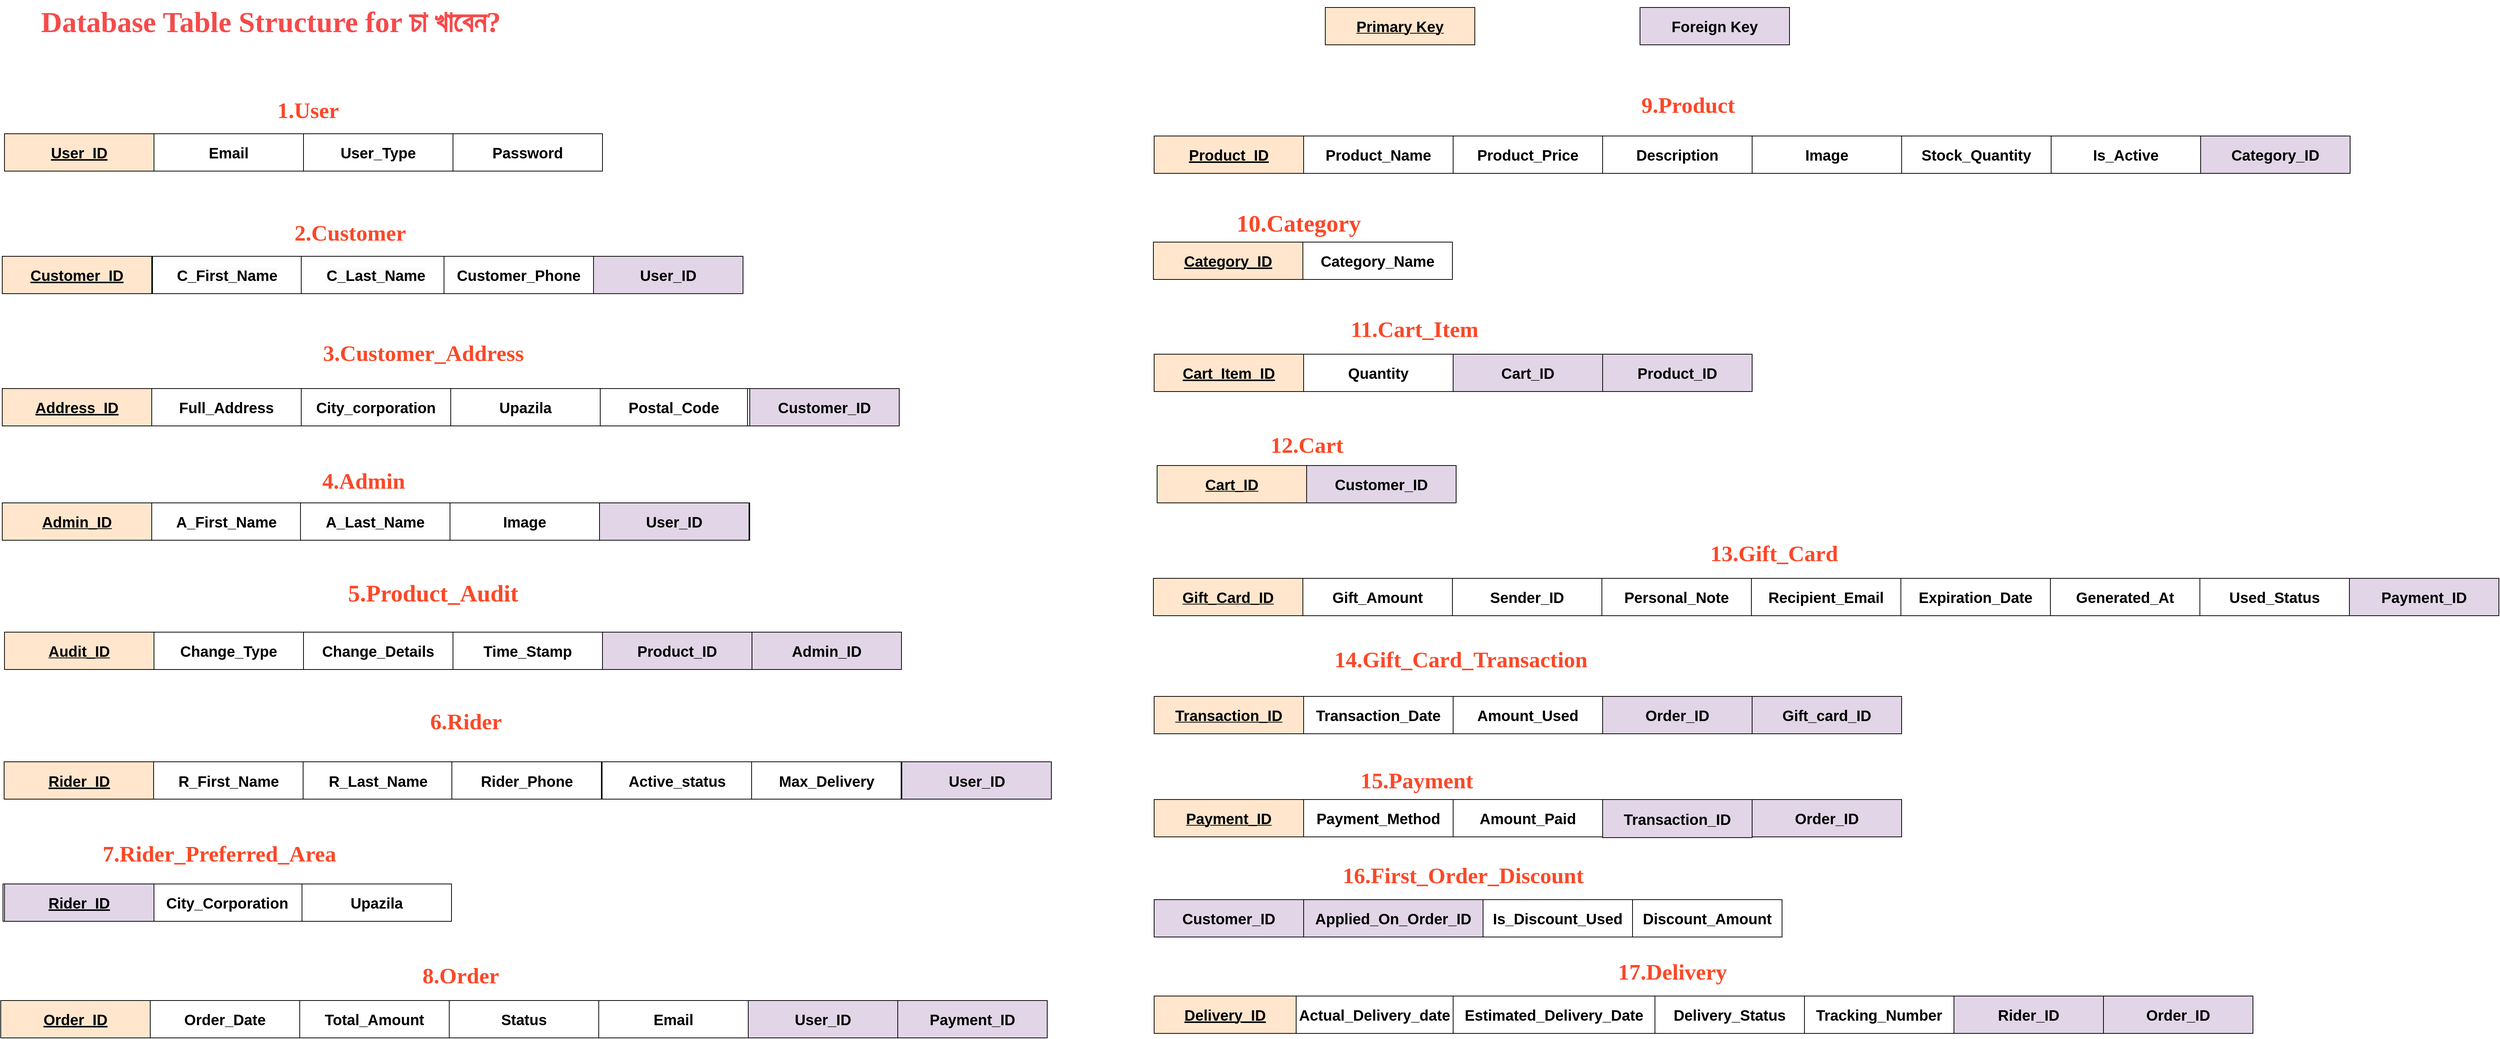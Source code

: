 <mxfile version="26.0.15">
  <diagram id="R2lEEEUBdFMjLlhIrx00" name="Page-1">
    <mxGraphModel dx="7159" dy="3779" grid="0" gridSize="10" guides="1" tooltips="1" connect="1" arrows="1" fold="1" page="1" pageScale="1" pageWidth="1654" pageHeight="1169" math="0" shadow="0" extFonts="Permanent Marker^https://fonts.googleapis.com/css?family=Permanent+Marker">
      <root>
        <mxCell id="0" />
        <mxCell id="1" parent="0" />
        <mxCell id="7bwA_UZl1lktJwLHYLpA-2" value="" style="rounded=0;whiteSpace=wrap;html=1;" parent="1" vertex="1">
          <mxGeometry x="-794" y="-324" width="990" height="50" as="geometry" />
        </mxCell>
        <mxCell id="7bwA_UZl1lktJwLHYLpA-15" value="&lt;div&gt;&lt;u style=&quot;font-size: 20px; font-weight: 700;&quot;&gt;Customer_ID&lt;/u&gt;&lt;/div&gt;" style="rounded=0;html=1;strokeColor=default;align=center;verticalAlign=middle;fontFamily=Helvetica;fontSize=12;fontStyle=4;fillColor=#ffe6cc;whiteSpace=wrap;" parent="1" vertex="1">
          <mxGeometry x="-795" y="-324" width="200" height="50" as="geometry" />
        </mxCell>
        <mxCell id="7bwA_UZl1lktJwLHYLpA-122" value="&lt;br&gt;&lt;span style=&quot;forced-color-adjust: none; color: rgb(0, 0, 0); font-family: Helvetica; font-size: 20px; font-style: normal; font-variant-ligatures: normal; font-variant-caps: normal; font-weight: 700; letter-spacing: normal; orphans: 2; text-align: center; text-indent: 0px; text-transform: none; widows: 2; word-spacing: 0px; -webkit-text-stroke-width: 0px; white-space: normal; background-color: rgb(251, 251, 251);&quot;&gt;C_First_Name&lt;/span&gt;&lt;div&gt;&lt;br&gt;&lt;/div&gt;" style="rounded=0;html=1;strokeColor=default;align=center;verticalAlign=middle;fontFamily=Helvetica;fontSize=12;fontColor=default;fontStyle=0;fillColor=default;whiteSpace=wrap;" parent="1" vertex="1">
          <mxGeometry x="-594" y="-324" width="200" height="50" as="geometry" />
        </mxCell>
        <mxCell id="7bwA_UZl1lktJwLHYLpA-123" value="" style="rounded=0;whiteSpace=wrap;html=1;" parent="1" vertex="1">
          <mxGeometry x="-795" y="6" width="1000" height="50" as="geometry" />
        </mxCell>
        <mxCell id="7bwA_UZl1lktJwLHYLpA-124" value="&lt;br&gt;&lt;span style=&quot;forced-color-adjust: none; color: rgb(0, 0, 0); font-family: Helvetica; font-style: normal; font-variant-ligatures: normal; font-variant-caps: normal; letter-spacing: normal; orphans: 2; text-align: center; text-indent: 0px; text-transform: none; widows: 2; word-spacing: 0px; -webkit-text-stroke-width: 0px; white-space: normal; text-decoration-thickness: initial; text-decoration-style: initial; text-decoration-color: initial; font-size: 20px; font-weight: 700; background-color: rgb(251, 251, 251);&quot;&gt;C_Last_Name&lt;/span&gt;&lt;div&gt;&lt;br/&gt;&lt;/div&gt;" style="rounded=0;html=1;strokeColor=default;align=center;verticalAlign=middle;fontFamily=Helvetica;fontSize=12;fontColor=default;fontStyle=0;fillColor=default;whiteSpace=wrap;" parent="1" vertex="1">
          <mxGeometry x="-395" y="-324" width="200" height="50" as="geometry" />
        </mxCell>
        <mxCell id="7bwA_UZl1lktJwLHYLpA-125" value="&lt;span style=&quot;font-size: 20px; font-weight: 700;&quot;&gt;Customer_Phone&lt;/span&gt;" style="rounded=0;html=1;strokeColor=default;align=center;verticalAlign=middle;fontFamily=Helvetica;fontSize=12;fontColor=default;fontStyle=0;fillColor=default;whiteSpace=wrap;" parent="1" vertex="1">
          <mxGeometry x="-204" y="-324" width="200" height="50" as="geometry" />
        </mxCell>
        <mxCell id="7bwA_UZl1lktJwLHYLpA-126" value="&lt;span style=&quot;font-size: 20px; font-weight: 700;&quot;&gt;User_ID&lt;/span&gt;" style="rounded=0;html=1;strokeColor=default;align=center;verticalAlign=middle;fontFamily=Helvetica;fontSize=12;fontStyle=0;fillColor=#e1d5e7;whiteSpace=wrap;" parent="1" vertex="1">
          <mxGeometry x="-4" y="-324" width="200" height="50" as="geometry" />
        </mxCell>
        <mxCell id="7bwA_UZl1lktJwLHYLpA-127" value="&lt;span style=&quot;font-size: 20px; font-weight: 700;&quot;&gt;Admin_ID&lt;/span&gt;" style="rounded=0;html=1;strokeColor=default;align=center;verticalAlign=middle;fontFamily=Helvetica;fontSize=12;fontStyle=4;fillColor=#ffe6cc;whiteSpace=wrap;" parent="1" vertex="1">
          <mxGeometry x="-795" y="6" width="200" height="50" as="geometry" />
        </mxCell>
        <mxCell id="7bwA_UZl1lktJwLHYLpA-128" value="&lt;span style=&quot;font-size: 20px; font-weight: 700;&quot;&gt;A_First_Name&lt;/span&gt;" style="rounded=0;html=1;strokeColor=default;align=center;verticalAlign=middle;fontFamily=Helvetica;fontSize=12;fontColor=default;fontStyle=0;fillColor=default;whiteSpace=wrap;" parent="1" vertex="1">
          <mxGeometry x="-595" y="6" width="200" height="50" as="geometry" />
        </mxCell>
        <mxCell id="7bwA_UZl1lktJwLHYLpA-132" value="&lt;div&gt;&lt;span style=&quot;background-color: light-dark(rgb(251, 251, 251), rgb(21, 21, 21)); color: light-dark(rgb(0, 0, 0), rgb(237, 237, 237)); font-size: 20px; font-weight: 700;&quot;&gt;A_Last_Name&lt;/span&gt;&lt;/div&gt;" style="rounded=0;html=1;strokeColor=default;align=center;verticalAlign=middle;fontFamily=Helvetica;fontSize=12;fontColor=default;fontStyle=0;fillColor=default;whiteSpace=wrap;" parent="1" vertex="1">
          <mxGeometry x="-396" y="6" width="200" height="50" as="geometry" />
        </mxCell>
        <mxCell id="7bwA_UZl1lktJwLHYLpA-133" value="&lt;span style=&quot;font-size: 20px; font-weight: 700;&quot;&gt;Image&lt;/span&gt;" style="rounded=0;html=1;strokeColor=default;align=center;verticalAlign=middle;fontFamily=Helvetica;fontSize=12;fontColor=default;fontStyle=0;fillColor=default;whiteSpace=wrap;" parent="1" vertex="1">
          <mxGeometry x="-196" y="6" width="200" height="50" as="geometry" />
        </mxCell>
        <mxCell id="7bwA_UZl1lktJwLHYLpA-134" value="&lt;span style=&quot;font-size: 20px; font-weight: 700;&quot;&gt;User_ID&lt;/span&gt;" style="rounded=0;html=1;align=center;verticalAlign=middle;fontFamily=Helvetica;fontSize=12;fontStyle=0;whiteSpace=wrap;fillColor=#e1d5e7;strokeColor=default;" parent="1" vertex="1">
          <mxGeometry x="4" y="6" width="200" height="50" as="geometry" />
        </mxCell>
        <mxCell id="7bwA_UZl1lktJwLHYLpA-135" value="" style="rounded=0;whiteSpace=wrap;html=1;" parent="1" vertex="1">
          <mxGeometry x="-792" y="-488" width="800" height="50" as="geometry" />
        </mxCell>
        <mxCell id="7bwA_UZl1lktJwLHYLpA-136" value="&lt;u style=&quot;font-size: 20px; font-weight: 700;&quot;&gt;User_ID&lt;/u&gt;" style="rounded=0;html=1;strokeColor=default;align=center;verticalAlign=middle;fontFamily=Helvetica;fontSize=12;fontStyle=4;fillColor=#ffe6cc;whiteSpace=wrap;" parent="1" vertex="1">
          <mxGeometry x="-792" y="-488" width="200" height="50" as="geometry" />
        </mxCell>
        <mxCell id="7bwA_UZl1lktJwLHYLpA-138" value="&lt;span style=&quot;font-size: 20px; font-weight: 700;&quot;&gt;Email&lt;/span&gt;" style="rounded=0;html=1;strokeColor=default;align=center;verticalAlign=middle;fontFamily=Helvetica;fontSize=12;fontColor=default;fontStyle=0;fillColor=default;whiteSpace=wrap;" parent="1" vertex="1">
          <mxGeometry x="-592" y="-488" width="200" height="50" as="geometry" />
        </mxCell>
        <mxCell id="7bwA_UZl1lktJwLHYLpA-139" value="&lt;span style=&quot;font-size: 20px; font-weight: 700;&quot;&gt;User_Type&lt;/span&gt;" style="rounded=0;html=1;strokeColor=default;align=center;verticalAlign=middle;fontFamily=Helvetica;fontSize=12;fontColor=default;fontStyle=0;fillColor=default;whiteSpace=wrap;" parent="1" vertex="1">
          <mxGeometry x="-392" y="-488" width="200" height="50" as="geometry" />
        </mxCell>
        <mxCell id="7bwA_UZl1lktJwLHYLpA-140" value="&lt;span style=&quot;font-size: 20px; font-weight: 700;&quot;&gt;Password&lt;/span&gt;" style="rounded=0;html=1;strokeColor=default;align=center;verticalAlign=middle;fontFamily=Helvetica;fontSize=12;fontColor=default;fontStyle=0;fillColor=default;whiteSpace=wrap;" parent="1" vertex="1">
          <mxGeometry x="-192" y="-488" width="200" height="50" as="geometry" />
        </mxCell>
        <mxCell id="7bwA_UZl1lktJwLHYLpA-141" value="" style="rounded=0;whiteSpace=wrap;html=1;" parent="1" vertex="1">
          <mxGeometry x="-792.5" y="352.5" width="1400" height="50" as="geometry" />
        </mxCell>
        <mxCell id="7bwA_UZl1lktJwLHYLpA-142" value="" style="rounded=0;whiteSpace=wrap;html=1;" parent="1" vertex="1">
          <mxGeometry x="-794" y="516" width="600" height="50" as="geometry" />
        </mxCell>
        <mxCell id="7bwA_UZl1lktJwLHYLpA-143" value="&lt;span style=&quot;font-size: 20px; font-weight: 700;&quot;&gt;User_ID&lt;/span&gt;" style="rounded=0;html=1;align=center;verticalAlign=middle;fontFamily=Helvetica;fontSize=12;fontStyle=0;whiteSpace=wrap;fillColor=#e1d5e7;strokeColor=default;" parent="1" vertex="1">
          <mxGeometry x="408.5" y="352.5" width="200" height="50" as="geometry" />
        </mxCell>
        <mxCell id="7bwA_UZl1lktJwLHYLpA-144" value="&lt;u style=&quot;font-size: 20px; font-weight: 700;&quot;&gt;Rider_ID&lt;/u&gt;&lt;span style=&quot;background-color: light-dark(#ffffff, var(--ge-dark-color, #121212));&quot;&gt;&lt;/span&gt;" style="rounded=0;html=1;strokeColor=default;align=center;verticalAlign=middle;fontFamily=Helvetica;fontSize=12;fontStyle=4;fillColor=#ffe6cc;whiteSpace=wrap;" parent="1" vertex="1">
          <mxGeometry x="-792.5" y="352.5" width="200" height="50" as="geometry" />
        </mxCell>
        <mxCell id="7bwA_UZl1lktJwLHYLpA-145" value="&lt;span style=&quot;font-size: 20px; font-weight: 700;&quot;&gt;R_First_Name&lt;/span&gt;" style="rounded=0;html=1;strokeColor=default;align=center;verticalAlign=middle;fontFamily=Helvetica;fontSize=12;fontColor=default;fontStyle=0;fillColor=default;whiteSpace=wrap;" parent="1" vertex="1">
          <mxGeometry x="-592.5" y="352.5" width="200" height="50" as="geometry" />
        </mxCell>
        <mxCell id="7bwA_UZl1lktJwLHYLpA-146" value="&lt;span style=&quot;font-size: 20px; font-weight: 700;&quot;&gt;R_Last_Name&lt;/span&gt;" style="rounded=0;html=1;strokeColor=default;align=center;verticalAlign=middle;fontFamily=Helvetica;fontSize=12;fontColor=default;fontStyle=0;fillColor=default;whiteSpace=wrap;" parent="1" vertex="1">
          <mxGeometry x="-392.5" y="352.5" width="200" height="50" as="geometry" />
        </mxCell>
        <mxCell id="7bwA_UZl1lktJwLHYLpA-147" value="&lt;span style=&quot;font-size: 20px; font-weight: 700;&quot;&gt;Rider_Phone&lt;/span&gt;" style="rounded=0;html=1;strokeColor=default;align=center;verticalAlign=middle;fontFamily=Helvetica;fontSize=12;fontColor=default;fontStyle=0;fillColor=default;whiteSpace=wrap;" parent="1" vertex="1">
          <mxGeometry x="-193.5" y="352.5" width="200" height="50" as="geometry" />
        </mxCell>
        <mxCell id="7bwA_UZl1lktJwLHYLpA-148" value="&lt;span style=&quot;font-size: 20px; font-weight: 700;&quot;&gt;City_Corporation&lt;/span&gt;" style="rounded=0;html=1;strokeColor=default;align=center;verticalAlign=middle;fontFamily=Helvetica;fontSize=12;fontColor=default;fontStyle=0;fillColor=default;whiteSpace=wrap;" parent="1" vertex="1">
          <mxGeometry x="-594" y="516" width="200" height="50" as="geometry" />
        </mxCell>
        <mxCell id="7bwA_UZl1lktJwLHYLpA-151" value="" style="rounded=0;whiteSpace=wrap;html=1;" parent="1" vertex="1">
          <mxGeometry x="-792" y="179" width="1200" height="50" as="geometry" />
        </mxCell>
        <mxCell id="7bwA_UZl1lktJwLHYLpA-153" value="&lt;span style=&quot;font-size: 20px; font-weight: 700;&quot;&gt;Product_ID&lt;/span&gt;" style="rounded=0;html=1;align=center;verticalAlign=middle;fontFamily=Helvetica;fontSize=12;fontStyle=0;whiteSpace=wrap;fillColor=#e1d5e7;strokeColor=default;" parent="1" vertex="1">
          <mxGeometry x="8" y="179" width="200" height="50" as="geometry" />
        </mxCell>
        <mxCell id="7bwA_UZl1lktJwLHYLpA-155" value="&lt;span style=&quot;font-size: 20px; font-weight: 700;&quot;&gt;Active_status&lt;/span&gt;" style="rounded=0;html=1;strokeColor=default;align=center;verticalAlign=middle;fontFamily=Helvetica;fontSize=12;fontColor=default;fontStyle=0;fillColor=default;whiteSpace=wrap;" parent="1" vertex="1">
          <mxGeometry x="7.5" y="352.5" width="200" height="50" as="geometry" />
        </mxCell>
        <mxCell id="7bwA_UZl1lktJwLHYLpA-156" value="&lt;span style=&quot;font-size: 20px; font-weight: 700;&quot;&gt;Max_Delivery&lt;/span&gt;" style="rounded=0;html=1;strokeColor=default;align=center;verticalAlign=middle;fontFamily=Helvetica;fontSize=12;fontColor=default;fontStyle=0;fillColor=default;whiteSpace=wrap;" parent="1" vertex="1">
          <mxGeometry x="207.5" y="352.5" width="200" height="50" as="geometry" />
        </mxCell>
        <mxCell id="7bwA_UZl1lktJwLHYLpA-157" value="&lt;span style=&quot;font-size: 20px; font-weight: 700;&quot;&gt;Upazila&lt;/span&gt;" style="rounded=0;html=1;strokeColor=default;align=center;verticalAlign=middle;fontFamily=Helvetica;fontSize=12;fontColor=default;fontStyle=0;fillColor=default;whiteSpace=wrap;" parent="1" vertex="1">
          <mxGeometry x="-394" y="516" width="200" height="50" as="geometry" />
        </mxCell>
        <mxCell id="7bwA_UZl1lktJwLHYLpA-158" value="" style="rounded=0;whiteSpace=wrap;html=1;" parent="1" vertex="1">
          <mxGeometry x="-795" y="-147" width="1200" height="50" as="geometry" />
        </mxCell>
        <mxCell id="7bwA_UZl1lktJwLHYLpA-159" value="" style="rounded=0;whiteSpace=wrap;html=1;" parent="1" vertex="1">
          <mxGeometry x="745" y="107" width="1800" height="50" as="geometry" />
        </mxCell>
        <mxCell id="7bwA_UZl1lktJwLHYLpA-160" value="" style="rounded=0;whiteSpace=wrap;html=1;" parent="1" vertex="1">
          <mxGeometry x="746" y="-193" width="800" height="50" as="geometry" />
        </mxCell>
        <mxCell id="7bwA_UZl1lktJwLHYLpA-161" value="&lt;span style=&quot;font-size: 20px; font-weight: 700;&quot;&gt;Audit_ID&lt;/span&gt;" style="rounded=0;html=1;strokeColor=default;align=center;verticalAlign=middle;fontFamily=Helvetica;fontSize=12;fontStyle=4;fillColor=#ffe6cc;whiteSpace=wrap;" parent="1" vertex="1">
          <mxGeometry x="-792" y="179" width="200" height="50" as="geometry" />
        </mxCell>
        <mxCell id="7bwA_UZl1lktJwLHYLpA-162" value="&lt;span style=&quot;font-size: 20px; font-weight: 700;&quot;&gt;Change_Type&lt;/span&gt;" style="rounded=0;html=1;strokeColor=default;align=center;verticalAlign=middle;fontFamily=Helvetica;fontSize=12;fontColor=default;fontStyle=0;fillColor=default;whiteSpace=wrap;" parent="1" vertex="1">
          <mxGeometry x="-592" y="179" width="200" height="50" as="geometry" />
        </mxCell>
        <mxCell id="7bwA_UZl1lktJwLHYLpA-163" value="&lt;span style=&quot;font-size: 20px; font-weight: 700;&quot;&gt;Change_Details&lt;/span&gt;" style="rounded=0;html=1;strokeColor=default;align=center;verticalAlign=middle;fontFamily=Helvetica;fontSize=12;fontColor=default;fontStyle=0;fillColor=default;whiteSpace=wrap;" parent="1" vertex="1">
          <mxGeometry x="-392" y="179" width="200" height="50" as="geometry" />
        </mxCell>
        <mxCell id="7bwA_UZl1lktJwLHYLpA-164" value="&lt;span style=&quot;font-size: 20px; font-weight: 700;&quot;&gt;Admin_ID&lt;/span&gt;" style="rounded=0;html=1;align=center;verticalAlign=middle;fontFamily=Helvetica;fontSize=12;fontStyle=0;whiteSpace=wrap;fillColor=#e1d5e7;strokeColor=default;" parent="1" vertex="1">
          <mxGeometry x="208" y="179" width="200" height="50" as="geometry" />
        </mxCell>
        <mxCell id="7bwA_UZl1lktJwLHYLpA-167" value="&lt;span style=&quot;font-size: 20px; font-weight: 700;&quot;&gt;Time_Stamp&lt;/span&gt;" style="rounded=0;html=1;strokeColor=default;align=center;verticalAlign=middle;fontFamily=Helvetica;fontSize=12;fontColor=default;fontStyle=0;fillColor=default;whiteSpace=wrap;" parent="1" vertex="1">
          <mxGeometry x="-192" y="179" width="200" height="50" as="geometry" />
        </mxCell>
        <mxCell id="7bwA_UZl1lktJwLHYLpA-168" value="&lt;u style=&quot;font-size: 20px; font-weight: 700;&quot;&gt;Address_ID&lt;/u&gt;" style="rounded=0;html=1;strokeColor=default;align=center;verticalAlign=middle;fontFamily=Helvetica;fontSize=12;fontStyle=4;fillColor=#ffe6cc;whiteSpace=wrap;" parent="1" vertex="1">
          <mxGeometry x="-795" y="-147" width="200" height="50" as="geometry" />
        </mxCell>
        <mxCell id="7bwA_UZl1lktJwLHYLpA-169" value="&lt;span style=&quot;font-size: 20px; font-weight: 700;&quot;&gt;Full_Address&lt;/span&gt;" style="rounded=0;html=1;strokeColor=default;align=center;verticalAlign=middle;fontFamily=Helvetica;fontSize=12;fontColor=default;fontStyle=0;fillColor=default;whiteSpace=wrap;" parent="1" vertex="1">
          <mxGeometry x="-595" y="-147" width="200" height="50" as="geometry" />
        </mxCell>
        <mxCell id="7bwA_UZl1lktJwLHYLpA-170" value="&lt;span style=&quot;font-size: 20px; font-weight: 700;&quot;&gt;Gift_Amount&lt;/span&gt;" style="rounded=0;html=1;strokeColor=default;align=center;verticalAlign=middle;fontFamily=Helvetica;fontSize=12;fontColor=default;fontStyle=0;fillColor=default;whiteSpace=wrap;" parent="1" vertex="1">
          <mxGeometry x="945" y="107" width="200" height="50" as="geometry" />
        </mxCell>
        <mxCell id="7bwA_UZl1lktJwLHYLpA-171" value="&lt;span style=&quot;font-size: 20px; font-weight: 700;&quot;&gt;Gift_Card_ID&lt;/span&gt;" style="rounded=0;html=1;strokeColor=default;align=center;verticalAlign=middle;fontFamily=Helvetica;fontSize=12;fontStyle=4;fillColor=#ffe6cc;whiteSpace=wrap;" parent="1" vertex="1">
          <mxGeometry x="745" y="107" width="200" height="50" as="geometry" />
        </mxCell>
        <mxCell id="7bwA_UZl1lktJwLHYLpA-172" value="&lt;span style=&quot;font-size: 20px; font-weight: 700;&quot;&gt;Customer_ID&lt;/span&gt;" style="rounded=0;html=1;align=center;verticalAlign=middle;fontFamily=Helvetica;fontSize=12;fontStyle=0;whiteSpace=wrap;fillColor=#e1d5e7;strokeColor=default;" parent="1" vertex="1">
          <mxGeometry x="205" y="-147" width="200" height="50" as="geometry" />
        </mxCell>
        <mxCell id="7bwA_UZl1lktJwLHYLpA-173" value="&lt;span style=&quot;font-size: 20px; font-weight: 700;&quot;&gt;Payment_ID&lt;/span&gt;" style="rounded=0;html=1;align=center;verticalAlign=middle;fontFamily=Helvetica;fontSize=12;fontStyle=0;whiteSpace=wrap;fillColor=#e1d5e7;strokeColor=default;" parent="1" vertex="1">
          <mxGeometry x="2345" y="107" width="200" height="50" as="geometry" />
        </mxCell>
        <mxCell id="7bwA_UZl1lktJwLHYLpA-174" value="&lt;span style=&quot;font-size: 20px; font-weight: 700;&quot;&gt;User_ID&lt;/span&gt;" style="rounded=0;html=1;align=center;verticalAlign=middle;fontFamily=Helvetica;fontSize=12;fontStyle=0;whiteSpace=wrap;fillColor=#e1d5e7;strokeColor=default;" parent="1" vertex="1">
          <mxGeometry x="1546" y="666" width="200" height="50" as="geometry" />
        </mxCell>
        <mxCell id="7bwA_UZl1lktJwLHYLpA-179" value="&lt;span style=&quot;font-size: 20px; font-weight: 700;&quot;&gt;City_corporation&lt;/span&gt;" style="rounded=0;html=1;strokeColor=default;align=center;verticalAlign=middle;fontFamily=Helvetica;fontSize=12;fontColor=default;fontStyle=0;fillColor=default;whiteSpace=wrap;" parent="1" vertex="1">
          <mxGeometry x="-395" y="-147" width="200" height="50" as="geometry" />
        </mxCell>
        <mxCell id="7bwA_UZl1lktJwLHYLpA-180" value="&lt;span style=&quot;font-size: 20px; font-weight: 700;&quot;&gt;Sender_ID&lt;/span&gt;" style="rounded=0;html=1;strokeColor=default;align=center;verticalAlign=middle;fontFamily=Helvetica;fontSize=12;fontColor=default;fontStyle=0;fillColor=default;whiteSpace=wrap;" parent="1" vertex="1">
          <mxGeometry x="1145" y="107" width="200" height="50" as="geometry" />
        </mxCell>
        <mxCell id="7bwA_UZl1lktJwLHYLpA-181" value="&lt;span style=&quot;font-size: 20px; font-weight: 700;&quot;&gt;Upazila&lt;/span&gt;" style="rounded=0;html=1;strokeColor=default;align=center;verticalAlign=middle;fontFamily=Helvetica;fontSize=12;fontColor=default;fontStyle=0;fillColor=default;whiteSpace=wrap;" parent="1" vertex="1">
          <mxGeometry x="-195" y="-147" width="200" height="50" as="geometry" />
        </mxCell>
        <mxCell id="7bwA_UZl1lktJwLHYLpA-182" value="&lt;span style=&quot;font-size: 20px; font-weight: 700;&quot;&gt;Personal_Note&lt;/span&gt;" style="rounded=0;html=1;strokeColor=default;align=center;verticalAlign=middle;fontFamily=Helvetica;fontSize=12;fontColor=default;fontStyle=0;fillColor=default;whiteSpace=wrap;" parent="1" vertex="1">
          <mxGeometry x="1345" y="107" width="200" height="50" as="geometry" />
        </mxCell>
        <mxCell id="7bwA_UZl1lktJwLHYLpA-185" value="&lt;span style=&quot;font-size: 20px; font-weight: 700;&quot;&gt;Postal_Code&lt;/span&gt;" style="rounded=0;html=1;strokeColor=default;align=center;verticalAlign=middle;fontFamily=Helvetica;fontSize=12;fontColor=default;fontStyle=0;fillColor=default;whiteSpace=wrap;" parent="1" vertex="1">
          <mxGeometry x="5" y="-147" width="197" height="50" as="geometry" />
        </mxCell>
        <mxCell id="7bwA_UZl1lktJwLHYLpA-186" value="" style="rounded=0;whiteSpace=wrap;html=1;" parent="1" vertex="1">
          <mxGeometry x="746" y="666" width="1470" height="50" as="geometry" />
        </mxCell>
        <mxCell id="7bwA_UZl1lktJwLHYLpA-187" value="" style="rounded=0;whiteSpace=wrap;html=1;" parent="1" vertex="1">
          <mxGeometry x="745" y="-343" width="400" height="50" as="geometry" />
        </mxCell>
        <mxCell id="7bwA_UZl1lktJwLHYLpA-188" value="" style="rounded=0;whiteSpace=wrap;html=1;" parent="1" vertex="1">
          <mxGeometry x="-797" y="672" width="1400" height="50" as="geometry" />
        </mxCell>
        <mxCell id="7bwA_UZl1lktJwLHYLpA-189" value="&lt;u style=&quot;font-size: 20px; font-weight: 700;&quot;&gt;Delivery_ID&lt;/u&gt;" style="rounded=0;html=1;strokeColor=default;align=center;verticalAlign=middle;fontFamily=Helvetica;fontSize=12;fontStyle=4;fillColor=#ffe6cc;whiteSpace=wrap;" parent="1" vertex="1">
          <mxGeometry x="746" y="666" width="190" height="50" as="geometry" />
        </mxCell>
        <mxCell id="7bwA_UZl1lktJwLHYLpA-190" value="&lt;span style=&quot;font-size: 20px; font-weight: 700;&quot;&gt;Actual_Delivery_date&lt;/span&gt;" style="rounded=0;html=1;strokeColor=default;align=center;verticalAlign=middle;fontFamily=Helvetica;fontSize=12;fontColor=default;fontStyle=0;fillColor=default;whiteSpace=wrap;" parent="1" vertex="1">
          <mxGeometry x="936" y="666" width="210" height="50" as="geometry" />
        </mxCell>
        <mxCell id="7bwA_UZl1lktJwLHYLpA-191" value="&lt;span style=&quot;font-size: 20px; font-weight: 700;&quot;&gt;Order_Date&lt;/span&gt;" style="rounded=0;html=1;strokeColor=default;align=center;verticalAlign=middle;fontFamily=Helvetica;fontSize=12;fontColor=default;fontStyle=0;fillColor=default;whiteSpace=wrap;" parent="1" vertex="1">
          <mxGeometry x="-597" y="672" width="200" height="50" as="geometry" />
        </mxCell>
        <mxCell id="7bwA_UZl1lktJwLHYLpA-192" value="&lt;u style=&quot;font-size: 20px; font-weight: 700;&quot;&gt;Category_ID&lt;/u&gt;" style="rounded=0;html=1;strokeColor=default;align=center;verticalAlign=middle;fontFamily=Helvetica;fontSize=12;fontStyle=4;fillColor=#ffe6cc;whiteSpace=wrap;" parent="1" vertex="1">
          <mxGeometry x="745" y="-343" width="200" height="50" as="geometry" />
        </mxCell>
        <mxCell id="7bwA_UZl1lktJwLHYLpA-193" value="&lt;span style=&quot;font-size: 20px; font-weight: 700;&quot;&gt;Order_ID&lt;/span&gt;" style="rounded=0;html=1;align=center;verticalAlign=middle;fontFamily=Helvetica;fontSize=12;fontStyle=0;whiteSpace=wrap;fillColor=#e1d5e7;strokeColor=default;" parent="1" vertex="1">
          <mxGeometry x="2016" y="666" width="200" height="50" as="geometry" />
        </mxCell>
        <mxCell id="7bwA_UZl1lktJwLHYLpA-194" value="&lt;span style=&quot;font-size: 20px; font-weight: 700;&quot;&gt;User_ID&lt;/span&gt;" style="rounded=0;html=1;align=center;verticalAlign=middle;fontFamily=Helvetica;fontSize=12;fontStyle=0;whiteSpace=wrap;fillColor=#e1d5e7;strokeColor=default;" parent="1" vertex="1">
          <mxGeometry x="203" y="672" width="200" height="50" as="geometry" />
        </mxCell>
        <mxCell id="7bwA_UZl1lktJwLHYLpA-195" value="&lt;span style=&quot;font-size: 20px; font-weight: 700;&quot;&gt;Payment_ID&lt;/span&gt;" style="rounded=0;html=1;align=center;verticalAlign=middle;fontFamily=Helvetica;fontSize=12;fontStyle=0;whiteSpace=wrap;fillColor=#e1d5e7;strokeColor=default;" parent="1" vertex="1">
          <mxGeometry x="403" y="672" width="200" height="50" as="geometry" />
        </mxCell>
        <mxCell id="7bwA_UZl1lktJwLHYLpA-196" value="&lt;span style=&quot;font-size: 20px; font-weight: 700;&quot;&gt;Estimated_Delivery_Date&lt;/span&gt;" style="rounded=0;html=1;strokeColor=default;align=center;verticalAlign=middle;fontFamily=Helvetica;fontSize=12;fontColor=default;fontStyle=0;fillColor=default;whiteSpace=wrap;" parent="1" vertex="1">
          <mxGeometry x="1146" y="666" width="270" height="50" as="geometry" />
        </mxCell>
        <mxCell id="7bwA_UZl1lktJwLHYLpA-197" value="&lt;span style=&quot;font-size: 20px; font-weight: 700;&quot;&gt;Category_Name&lt;/span&gt;" style="rounded=0;html=1;strokeColor=default;align=center;verticalAlign=middle;fontFamily=Helvetica;fontSize=12;fontColor=default;fontStyle=0;fillColor=default;whiteSpace=wrap;" parent="1" vertex="1">
          <mxGeometry x="945" y="-343" width="200" height="50" as="geometry" />
        </mxCell>
        <mxCell id="7bwA_UZl1lktJwLHYLpA-198" value="&lt;span style=&quot;font-size: 20px; font-weight: 700;&quot;&gt;Tracking_Number&lt;/span&gt;" style="rounded=0;html=1;strokeColor=default;align=center;verticalAlign=middle;fontFamily=Helvetica;fontSize=12;fontColor=default;fontStyle=0;fillColor=default;whiteSpace=wrap;" parent="1" vertex="1">
          <mxGeometry x="1616" y="666" width="200" height="50" as="geometry" />
        </mxCell>
        <mxCell id="7bwA_UZl1lktJwLHYLpA-199" value="&lt;span style=&quot;font-size: 20px; font-weight: 700;&quot;&gt;Total_Amount&lt;/span&gt;" style="rounded=0;html=1;strokeColor=default;align=center;verticalAlign=middle;fontFamily=Helvetica;fontSize=12;fontColor=default;fontStyle=0;fillColor=default;whiteSpace=wrap;" parent="1" vertex="1">
          <mxGeometry x="-397" y="672" width="200" height="50" as="geometry" />
        </mxCell>
        <mxCell id="7bwA_UZl1lktJwLHYLpA-200" value="&lt;span style=&quot;font-size: 20px; font-weight: 700;&quot;&gt;Delivery_Status&lt;/span&gt;" style="rounded=0;html=1;strokeColor=default;align=center;verticalAlign=middle;fontFamily=Helvetica;fontSize=12;fontColor=default;fontStyle=0;fillColor=default;whiteSpace=wrap;" parent="1" vertex="1">
          <mxGeometry x="1416" y="666" width="200" height="50" as="geometry" />
        </mxCell>
        <mxCell id="7bwA_UZl1lktJwLHYLpA-201" value="&lt;span style=&quot;font-size: 20px; font-weight: 700;&quot;&gt;Recipient_Email&lt;/span&gt;" style="rounded=0;html=1;strokeColor=default;align=center;verticalAlign=middle;fontFamily=Helvetica;fontSize=12;fontColor=default;fontStyle=0;fillColor=default;whiteSpace=wrap;" parent="1" vertex="1">
          <mxGeometry x="1545" y="107" width="200" height="50" as="geometry" />
        </mxCell>
        <mxCell id="7bwA_UZl1lktJwLHYLpA-202" value="&lt;span style=&quot;font-size: 20px; font-weight: 700;&quot;&gt;Expiration_Date&lt;/span&gt;" style="rounded=0;html=1;strokeColor=default;align=center;verticalAlign=middle;fontFamily=Helvetica;fontSize=12;fontColor=default;fontStyle=0;fillColor=default;whiteSpace=wrap;" parent="1" vertex="1">
          <mxGeometry x="1745" y="107" width="200" height="50" as="geometry" />
        </mxCell>
        <mxCell id="7bwA_UZl1lktJwLHYLpA-203" value="&lt;span style=&quot;font-size: 20px; font-weight: 700;&quot;&gt;Generated_At&lt;/span&gt;" style="rounded=0;html=1;strokeColor=default;align=center;verticalAlign=middle;fontFamily=Helvetica;fontSize=12;fontColor=default;fontStyle=0;fillColor=default;whiteSpace=wrap;" parent="1" vertex="1">
          <mxGeometry x="1945" y="107" width="200" height="50" as="geometry" />
        </mxCell>
        <mxCell id="7bwA_UZl1lktJwLHYLpA-205" value="&lt;div&gt;&lt;span style=&quot;font-size: 20px; font-weight: 700;&quot;&gt;Used_Status&lt;/span&gt;&lt;/div&gt;" style="rounded=0;html=1;strokeColor=default;align=center;verticalAlign=middle;fontFamily=Helvetica;fontSize=12;fontColor=default;fontStyle=0;fillColor=default;whiteSpace=wrap;" parent="1" vertex="1">
          <mxGeometry x="2145" y="107" width="200" height="50" as="geometry" />
        </mxCell>
        <mxCell id="7bwA_UZl1lktJwLHYLpA-206" value="" style="rounded=0;whiteSpace=wrap;html=1;" parent="1" vertex="1">
          <mxGeometry x="746" y="537" width="840" height="50" as="geometry" />
        </mxCell>
        <mxCell id="7bwA_UZl1lktJwLHYLpA-207" value="" style="rounded=0;whiteSpace=wrap;html=1;" parent="1" vertex="1">
          <mxGeometry x="746" y="265" width="1000" height="50" as="geometry" />
        </mxCell>
        <mxCell id="7bwA_UZl1lktJwLHYLpA-209" value="&lt;span style=&quot;font-size: 20px; font-weight: 700;&quot;&gt;Is_Discount_Used&lt;/span&gt;" style="rounded=0;html=1;strokeColor=default;align=center;verticalAlign=middle;fontFamily=Helvetica;fontSize=12;fontColor=default;fontStyle=0;fillColor=default;whiteSpace=wrap;" parent="1" vertex="1">
          <mxGeometry x="1186" y="537" width="200" height="50" as="geometry" />
        </mxCell>
        <mxCell id="7bwA_UZl1lktJwLHYLpA-210" value="&lt;span style=&quot;font-size: 20px; font-weight: 700;&quot;&gt;Transaction_Date&lt;/span&gt;" style="rounded=0;html=1;strokeColor=default;align=center;verticalAlign=middle;fontFamily=Helvetica;fontSize=12;fontColor=default;fontStyle=0;fillColor=default;whiteSpace=wrap;" parent="1" vertex="1">
          <mxGeometry x="946" y="265" width="200" height="50" as="geometry" />
        </mxCell>
        <mxCell id="7bwA_UZl1lktJwLHYLpA-211" value="&lt;span style=&quot;font-size: 20px; font-weight: 700;&quot;&gt;Transaction_ID&lt;/span&gt;" style="rounded=0;html=1;strokeColor=default;align=center;verticalAlign=middle;fontFamily=Helvetica;fontSize=12;fontStyle=4;fillColor=#ffe6cc;whiteSpace=wrap;" parent="1" vertex="1">
          <mxGeometry x="746" y="265" width="200" height="50" as="geometry" />
        </mxCell>
        <mxCell id="7bwA_UZl1lktJwLHYLpA-212" value="&lt;span style=&quot;font-size: 20px; font-weight: 700;&quot;&gt;Applied_On_Order_ID&lt;/span&gt;" style="rounded=0;html=1;align=center;verticalAlign=middle;fontFamily=Helvetica;fontSize=12;fontStyle=0;whiteSpace=wrap;fillColor=#e1d5e7;strokeColor=default;" parent="1" vertex="1">
          <mxGeometry x="946" y="537" width="240" height="50" as="geometry" />
        </mxCell>
        <mxCell id="7bwA_UZl1lktJwLHYLpA-213" value="&lt;span style=&quot;font-size: 20px; font-weight: 700;&quot;&gt;Customer_ID&lt;/span&gt;" style="rounded=0;html=1;align=center;verticalAlign=middle;fontFamily=Helvetica;fontSize=12;fontStyle=0;whiteSpace=wrap;fillColor=#e1d5e7;strokeColor=default;" parent="1" vertex="1">
          <mxGeometry x="746" y="537" width="200" height="50" as="geometry" />
        </mxCell>
        <mxCell id="7bwA_UZl1lktJwLHYLpA-214" value="&lt;span style=&quot;font-size: 20px; font-weight: 700;&quot;&gt;Discount_Amount&lt;/span&gt;" style="rounded=0;html=1;strokeColor=default;align=center;verticalAlign=middle;fontFamily=Helvetica;fontSize=12;fontColor=default;fontStyle=0;fillColor=default;whiteSpace=wrap;" parent="1" vertex="1">
          <mxGeometry x="1386" y="537" width="200" height="50" as="geometry" />
        </mxCell>
        <mxCell id="7bwA_UZl1lktJwLHYLpA-215" value="&lt;span style=&quot;font-size: 20px; font-weight: 700;&quot;&gt;Amount_Used&lt;/span&gt;" style="rounded=0;html=1;strokeColor=default;align=center;verticalAlign=middle;fontFamily=Helvetica;fontSize=12;fontColor=default;fontStyle=0;fillColor=default;whiteSpace=wrap;" parent="1" vertex="1">
          <mxGeometry x="1146" y="265" width="200" height="50" as="geometry" />
        </mxCell>
        <mxCell id="7bwA_UZl1lktJwLHYLpA-220" value="&lt;span style=&quot;font-size: 20px; font-weight: 700;&quot;&gt;Rider_ID&lt;/span&gt;" style="rounded=0;html=1;align=center;verticalAlign=middle;fontFamily=Helvetica;fontSize=12;fontStyle=0;whiteSpace=wrap;fillColor=#e1d5e7;strokeColor=default;" parent="1" vertex="1">
          <mxGeometry x="1816" y="666" width="200" height="50" as="geometry" />
        </mxCell>
        <mxCell id="7bwA_UZl1lktJwLHYLpA-222" value="" style="rounded=0;whiteSpace=wrap;html=1;" parent="1" vertex="1">
          <mxGeometry x="746" y="-485" width="1600" height="50" as="geometry" />
        </mxCell>
        <mxCell id="7bwA_UZl1lktJwLHYLpA-223" value="&lt;span style=&quot;font-size: 20px; font-weight: 700;&quot;&gt;Product_Name&lt;/span&gt;" style="rounded=0;html=1;strokeColor=default;align=center;verticalAlign=middle;fontFamily=Helvetica;fontSize=12;fontColor=default;fontStyle=0;fillColor=default;whiteSpace=wrap;" parent="1" vertex="1">
          <mxGeometry x="946" y="-485" width="200" height="50" as="geometry" />
        </mxCell>
        <mxCell id="7bwA_UZl1lktJwLHYLpA-224" value="&lt;u style=&quot;font-size: 20px; font-weight: 700;&quot;&gt;Product_ID&lt;/u&gt;" style="rounded=0;html=1;strokeColor=default;align=center;verticalAlign=middle;fontFamily=Helvetica;fontSize=12;fontStyle=4;fillColor=#ffe6cc;whiteSpace=wrap;" parent="1" vertex="1">
          <mxGeometry x="746" y="-485" width="200" height="50" as="geometry" />
        </mxCell>
        <mxCell id="7bwA_UZl1lktJwLHYLpA-225" value="&lt;span style=&quot;font-size: 20px; font-weight: 700;&quot;&gt;Category_ID&lt;/span&gt;" style="rounded=0;html=1;align=center;verticalAlign=middle;fontFamily=Helvetica;fontSize=12;fontStyle=0;whiteSpace=wrap;fillColor=#e1d5e7;strokeColor=default;" parent="1" vertex="1">
          <mxGeometry x="2146" y="-485" width="200" height="50" as="geometry" />
        </mxCell>
        <mxCell id="7bwA_UZl1lktJwLHYLpA-226" value="&lt;span style=&quot;font-size: 20px; font-weight: 700;&quot;&gt;Product_Price&lt;/span&gt;" style="rounded=0;html=1;strokeColor=default;align=center;verticalAlign=middle;fontFamily=Helvetica;fontSize=12;fontColor=default;fontStyle=0;fillColor=default;whiteSpace=wrap;" parent="1" vertex="1">
          <mxGeometry x="1146" y="-485" width="200" height="50" as="geometry" />
        </mxCell>
        <mxCell id="7bwA_UZl1lktJwLHYLpA-227" value="&lt;span style=&quot;font-size: 20px; font-weight: 700;&quot;&gt;Description&lt;/span&gt;" style="rounded=0;html=1;strokeColor=default;align=center;verticalAlign=middle;fontFamily=Helvetica;fontSize=12;fontColor=default;fontStyle=0;fillColor=default;whiteSpace=wrap;" parent="1" vertex="1">
          <mxGeometry x="1346" y="-485" width="200" height="50" as="geometry" />
        </mxCell>
        <mxCell id="7bwA_UZl1lktJwLHYLpA-228" value="&lt;span style=&quot;font-size: 20px; font-weight: 700;&quot;&gt;Image&lt;/span&gt;" style="rounded=0;html=1;strokeColor=default;align=center;verticalAlign=middle;fontFamily=Helvetica;fontSize=12;fontColor=default;fontStyle=0;fillColor=default;whiteSpace=wrap;" parent="1" vertex="1">
          <mxGeometry x="1546" y="-485" width="200" height="50" as="geometry" />
        </mxCell>
        <mxCell id="7bwA_UZl1lktJwLHYLpA-229" value="&lt;span style=&quot;font-size: 20px; font-weight: 700;&quot;&gt;Stock_Quantity&lt;/span&gt;" style="rounded=0;html=1;strokeColor=default;align=center;verticalAlign=middle;fontFamily=Helvetica;fontSize=12;fontColor=default;fontStyle=0;fillColor=default;whiteSpace=wrap;" parent="1" vertex="1">
          <mxGeometry x="1746" y="-485" width="200" height="50" as="geometry" />
        </mxCell>
        <mxCell id="7bwA_UZl1lktJwLHYLpA-230" value="&lt;span style=&quot;font-size: 20px; font-weight: 700;&quot;&gt;Is_Active&lt;/span&gt;" style="rounded=0;html=1;strokeColor=default;align=center;verticalAlign=middle;fontFamily=Helvetica;fontSize=12;fontColor=default;fontStyle=0;fillColor=default;whiteSpace=wrap;" parent="1" vertex="1">
          <mxGeometry x="1946" y="-485" width="200" height="50" as="geometry" />
        </mxCell>
        <mxCell id="7bwA_UZl1lktJwLHYLpA-231" value="&lt;span style=&quot;font-size: 20px; font-weight: 700;&quot;&gt;Quantity&lt;/span&gt;" style="rounded=0;html=1;strokeColor=default;align=center;verticalAlign=middle;fontFamily=Helvetica;fontSize=12;fontColor=default;fontStyle=0;fillColor=default;whiteSpace=wrap;" parent="1" vertex="1">
          <mxGeometry x="946" y="-193" width="200" height="50" as="geometry" />
        </mxCell>
        <mxCell id="7bwA_UZl1lktJwLHYLpA-232" value="&lt;u style=&quot;font-size: 20px; font-weight: 700;&quot;&gt;Order_ID&lt;/u&gt;" style="rounded=0;html=1;strokeColor=default;align=center;verticalAlign=middle;fontFamily=Helvetica;fontSize=12;fontStyle=4;fillColor=#ffe6cc;whiteSpace=wrap;" parent="1" vertex="1">
          <mxGeometry x="-797" y="672" width="200" height="50" as="geometry" />
        </mxCell>
        <mxCell id="7bwA_UZl1lktJwLHYLpA-233" value="&lt;span style=&quot;font-size: 20px; font-weight: 700;&quot;&gt;Cart_ID&lt;/span&gt;" style="rounded=0;html=1;align=center;verticalAlign=middle;fontFamily=Helvetica;fontSize=12;fontStyle=0;whiteSpace=wrap;fillColor=#e1d5e7;strokeColor=default;" parent="1" vertex="1">
          <mxGeometry x="1146" y="-193" width="200" height="50" as="geometry" />
        </mxCell>
        <mxCell id="7bwA_UZl1lktJwLHYLpA-234" value="&lt;span style=&quot;font-size: 20px; font-weight: 700;&quot;&gt;Product_ID&lt;/span&gt;" style="rounded=0;html=1;align=center;verticalAlign=middle;fontFamily=Helvetica;fontSize=12;fontStyle=0;whiteSpace=wrap;fillColor=#e1d5e7;strokeColor=default;" parent="1" vertex="1">
          <mxGeometry x="1346" y="-193" width="200" height="50" as="geometry" />
        </mxCell>
        <mxCell id="7bwA_UZl1lktJwLHYLpA-235" value="&lt;u style=&quot;font-size: 20px; font-weight: 700;&quot;&gt;Cart_Item_ID&lt;/u&gt;" style="rounded=0;html=1;strokeColor=default;align=center;verticalAlign=middle;fontFamily=Helvetica;fontSize=12;fontStyle=4;fillColor=#ffe6cc;whiteSpace=wrap;" parent="1" vertex="1">
          <mxGeometry x="746" y="-193" width="200" height="50" as="geometry" />
        </mxCell>
        <mxCell id="7bwA_UZl1lktJwLHYLpA-237" value="&lt;span style=&quot;font-size: 20px; font-weight: 700;&quot;&gt;Status&lt;/span&gt;" style="rounded=0;html=1;strokeColor=default;align=center;verticalAlign=middle;fontFamily=Helvetica;fontSize=12;fontColor=default;fontStyle=0;fillColor=default;whiteSpace=wrap;" parent="1" vertex="1">
          <mxGeometry x="-197" y="672" width="200" height="50" as="geometry" />
        </mxCell>
        <mxCell id="7bwA_UZl1lktJwLHYLpA-238" value="&lt;span style=&quot;font-size: 20px; font-weight: 700;&quot;&gt;Email&lt;/span&gt;" style="rounded=0;html=1;strokeColor=default;align=center;verticalAlign=middle;fontFamily=Helvetica;fontSize=12;fontColor=default;fontStyle=0;fillColor=default;whiteSpace=wrap;" parent="1" vertex="1">
          <mxGeometry x="3" y="672" width="200" height="50" as="geometry" />
        </mxCell>
        <mxCell id="7bwA_UZl1lktJwLHYLpA-240" value="" style="rounded=0;whiteSpace=wrap;html=1;" parent="1" vertex="1">
          <mxGeometry x="750" y="-44" width="400" height="50" as="geometry" />
        </mxCell>
        <mxCell id="7bwA_UZl1lktJwLHYLpA-241" value="&lt;span style=&quot;font-size: 20px; font-weight: 700;&quot;&gt;Cart_ID&lt;/span&gt;" style="rounded=0;html=1;strokeColor=default;align=center;verticalAlign=middle;fontFamily=Helvetica;fontSize=12;fontStyle=4;fillColor=#ffe6cc;whiteSpace=wrap;" parent="1" vertex="1">
          <mxGeometry x="750" y="-44" width="200" height="50" as="geometry" />
        </mxCell>
        <mxCell id="7bwA_UZl1lktJwLHYLpA-243" value="&lt;span style=&quot;font-size: 20px; font-weight: 700;&quot;&gt;Customer_ID&lt;/span&gt;" style="rounded=0;html=1;align=center;verticalAlign=middle;fontFamily=Helvetica;fontSize=12;fontStyle=0;whiteSpace=wrap;fillColor=#e1d5e7;strokeColor=default;" parent="1" vertex="1">
          <mxGeometry x="950" y="-44" width="200" height="50" as="geometry" />
        </mxCell>
        <mxCell id="7bwA_UZl1lktJwLHYLpA-245" value="&lt;span style=&quot;font-size: 20px; font-weight: 700;&quot;&gt;Gift_card_ID&lt;/span&gt;" style="rounded=0;html=1;align=center;verticalAlign=middle;fontFamily=Helvetica;fontSize=12;fontStyle=0;whiteSpace=wrap;fillColor=#e1d5e7;strokeColor=default;" parent="1" vertex="1">
          <mxGeometry x="1546" y="265" width="200" height="50" as="geometry" />
        </mxCell>
        <mxCell id="7bwA_UZl1lktJwLHYLpA-248" value="&lt;span style=&quot;font-size: 20px; font-weight: 700;&quot;&gt;Order_ID&lt;/span&gt;" style="rounded=0;html=1;align=center;verticalAlign=middle;fontFamily=Helvetica;fontSize=12;fontStyle=0;whiteSpace=wrap;fillColor=#e1d5e7;strokeColor=default;" parent="1" vertex="1">
          <mxGeometry x="1346" y="265" width="200" height="50" as="geometry" />
        </mxCell>
        <mxCell id="7bwA_UZl1lktJwLHYLpA-257" value="" style="rounded=0;whiteSpace=wrap;html=1;" parent="1" vertex="1">
          <mxGeometry x="746" y="403" width="1000" height="50" as="geometry" />
        </mxCell>
        <mxCell id="7bwA_UZl1lktJwLHYLpA-258" value="&lt;span style=&quot;font-size: 20px; font-weight: 700;&quot;&gt;Payment_Method&lt;/span&gt;" style="rounded=0;html=1;strokeColor=default;align=center;verticalAlign=middle;fontFamily=Helvetica;fontSize=12;fontColor=default;fontStyle=0;fillColor=default;whiteSpace=wrap;" parent="1" vertex="1">
          <mxGeometry x="946" y="403" width="200" height="50" as="geometry" />
        </mxCell>
        <mxCell id="7bwA_UZl1lktJwLHYLpA-259" value="&lt;span style=&quot;font-size: 20px; font-weight: 700;&quot;&gt;Transaction_ID&lt;/span&gt;" style="rounded=0;html=1;align=center;verticalAlign=middle;fontFamily=Helvetica;fontSize=12;fontStyle=0;whiteSpace=wrap;fillColor=#e1d5e7;strokeColor=default;" parent="1" vertex="1">
          <mxGeometry x="1346" y="403" width="200" height="51" as="geometry" />
        </mxCell>
        <mxCell id="7bwA_UZl1lktJwLHYLpA-260" value="&lt;span style=&quot;font-size: 20px; font-weight: 700;&quot;&gt;Order_ID&lt;/span&gt;" style="rounded=0;html=1;align=center;verticalAlign=middle;fontFamily=Helvetica;fontSize=12;fontStyle=0;whiteSpace=wrap;fillColor=#e1d5e7;strokeColor=default;" parent="1" vertex="1">
          <mxGeometry x="1546" y="403" width="200" height="50" as="geometry" />
        </mxCell>
        <mxCell id="7bwA_UZl1lktJwLHYLpA-261" value="&lt;span style=&quot;font-size: 20px; font-weight: 700;&quot;&gt;Amount_Paid&lt;/span&gt;" style="rounded=0;html=1;strokeColor=default;align=center;verticalAlign=middle;fontFamily=Helvetica;fontSize=12;fontColor=default;fontStyle=0;fillColor=default;whiteSpace=wrap;" parent="1" vertex="1">
          <mxGeometry x="1146" y="403" width="200" height="50" as="geometry" />
        </mxCell>
        <mxCell id="7bwA_UZl1lktJwLHYLpA-262" value="&lt;span style=&quot;font-size: 20px;&quot;&gt;&lt;font face=&quot;Helvetica&quot;&gt;Payment_ID&lt;/font&gt;&lt;/span&gt;" style="rounded=0;html=1;strokeColor=default;align=center;verticalAlign=middle;fontFamily=Helvetica;fontSize=12;fontStyle=5;fillColor=#ffe6cc;whiteSpace=wrap;" parent="1" vertex="1">
          <mxGeometry x="746" y="403" width="200" height="50" as="geometry" />
        </mxCell>
        <mxCell id="7bwA_UZl1lktJwLHYLpA-266" value="&lt;span style=&quot;font-size: 20px; font-weight: 700;&quot;&gt;Primary Key&lt;/span&gt;" style="rounded=0;html=1;strokeColor=default;align=center;verticalAlign=middle;fontFamily=Helvetica;fontSize=12;fontStyle=4;fillColor=#ffe6cc;whiteSpace=wrap;" parent="1" vertex="1">
          <mxGeometry x="975" y="-657" width="200" height="50" as="geometry" />
        </mxCell>
        <mxCell id="7bwA_UZl1lktJwLHYLpA-267" value="&lt;span style=&quot;font-size: 20px; font-weight: 700;&quot;&gt;Foreign Key&lt;/span&gt;" style="rounded=0;html=1;align=center;verticalAlign=middle;fontFamily=Helvetica;fontSize=12;fontStyle=0;whiteSpace=wrap;fillColor=#e1d5e7;strokeColor=default;" parent="1" vertex="1">
          <mxGeometry x="1396" y="-657" width="200" height="50" as="geometry" />
        </mxCell>
        <mxCell id="7bwA_UZl1lktJwLHYLpA-308" value="&lt;u style=&quot;font-size: 20px; font-weight: 700;&quot;&gt;Rider_ID&lt;/u&gt;" style="rounded=0;html=1;align=center;verticalAlign=middle;fontFamily=Helvetica;fontSize=12;fontStyle=0;whiteSpace=wrap;fillColor=#e1d5e7;strokeColor=default;" parent="1" vertex="1">
          <mxGeometry x="-792" y="516" width="200" height="50" as="geometry" />
        </mxCell>
        <mxCell id="7bwA_UZl1lktJwLHYLpA-381" style="edgeStyle=none;shape=connector;rounded=0;orthogonalLoop=1;jettySize=auto;html=1;entryX=0.5;entryY=1;entryDx=0;entryDy=0;strokeColor=default;strokeWidth=3;align=center;verticalAlign=middle;fontFamily=Helvetica;fontSize=12;fontColor=default;fontStyle=0;labelBackgroundColor=default;endArrow=none;" parent="1" edge="1">
          <mxGeometry relative="1" as="geometry">
            <mxPoint x="-423" y="106.0" as="sourcePoint" />
            <mxPoint x="-423" y="106.0" as="targetPoint" />
          </mxGeometry>
        </mxCell>
        <mxCell id="7bwA_UZl1lktJwLHYLpA-400" value="" style="endArrow=classic;html=1;rounded=0;strokeColor=default;strokeWidth=3;align=center;verticalAlign=middle;fontFamily=Helvetica;fontSize=12;fontColor=default;fontStyle=0;labelBackgroundColor=default;" parent="1" edge="1">
          <mxGeometry width="50" height="50" relative="1" as="geometry">
            <mxPoint x="-662" y="-428" as="sourcePoint" />
            <mxPoint x="-662" y="-428" as="targetPoint" />
          </mxGeometry>
        </mxCell>
        <mxCell id="7bwA_UZl1lktJwLHYLpA-402" value="" style="endArrow=classic;html=1;rounded=0;strokeColor=default;strokeWidth=3;align=center;verticalAlign=middle;fontFamily=Helvetica;fontSize=12;fontColor=default;fontStyle=0;labelBackgroundColor=default;" parent="1" edge="1">
          <mxGeometry width="50" height="50" relative="1" as="geometry">
            <mxPoint x="-742" y="-408" as="sourcePoint" />
            <mxPoint x="-742" y="-408" as="targetPoint" />
          </mxGeometry>
        </mxCell>
        <mxCell id="7bwA_UZl1lktJwLHYLpA-414" value="&lt;h1&gt;&lt;span style=&quot;font-family: gadugi; text-wrap-mode: wrap;&quot;&gt;3.Customer_Address&lt;/span&gt;&lt;/h1&gt;" style="text;html=1;align=center;verticalAlign=middle;resizable=0;points=[];autosize=1;strokeColor=none;fillColor=none;fontFamily=Helvetica;fontSize=15;fontColor=light-dark(#FB4828,#EDEDED);fontStyle=1;labelBackgroundColor=none;" parent="1" vertex="1">
          <mxGeometry x="-384" y="-241" width="304" height="91" as="geometry" />
        </mxCell>
        <mxCell id="7bwA_UZl1lktJwLHYLpA-415" value="&lt;h1&gt;&lt;span style=&quot;font-family: gadugi; text-wrap-mode: wrap;&quot;&gt;6.Rider&lt;/span&gt;&lt;/h1&gt;" style="text;html=1;align=center;verticalAlign=middle;resizable=0;points=[];autosize=1;strokeColor=none;fillColor=none;fontFamily=Helvetica;fontSize=15;fontColor=#FB4828;fontStyle=1;labelBackgroundColor=none;" parent="1" vertex="1">
          <mxGeometry x="-234.5" y="252" width="118" height="91" as="geometry" />
        </mxCell>
        <mxCell id="7bwA_UZl1lktJwLHYLpA-416" value="&lt;h1&gt;&lt;span style=&quot;font-family: gadugi; text-wrap-mode: wrap;&quot;&gt;7.Rider_Preferred_Area&lt;/span&gt;&lt;/h1&gt;" style="text;html=1;align=center;verticalAlign=middle;resizable=0;points=[];autosize=1;strokeColor=none;fillColor=none;fontFamily=Helvetica;fontSize=15;fontColor=#FB4828;fontStyle=1;labelBackgroundColor=none;" parent="1" vertex="1">
          <mxGeometry x="-676.5" y="429.5" width="342" height="91" as="geometry" />
        </mxCell>
        <mxCell id="7bwA_UZl1lktJwLHYLpA-418" value="&lt;h1&gt;&lt;span style=&quot;font-family: gadugi; text-wrap-mode: wrap;&quot;&gt;&lt;font&gt;10.Category&lt;/font&gt;&lt;/span&gt;&lt;/h1&gt;" style="text;html=1;align=center;verticalAlign=middle;resizable=0;points=[];autosize=1;strokeColor=none;fillColor=none;fontFamily=Helvetica;fontSize=16;fontColor=#FB4828;fontStyle=1;labelBackgroundColor=none;" parent="1" vertex="1">
          <mxGeometry x="839" y="-416" width="200" height="95" as="geometry" />
        </mxCell>
        <mxCell id="7bwA_UZl1lktJwLHYLpA-420" value="&lt;h1&gt;&lt;span style=&quot;font-family: gadugi; text-wrap-mode: wrap;&quot;&gt;11.Cart_Item&lt;/span&gt;&lt;/h1&gt;" style="text;html=1;align=center;verticalAlign=middle;resizable=0;points=[];autosize=1;strokeColor=none;fillColor=none;fontFamily=Helvetica;fontSize=15;fontColor=#FB4828;fontStyle=1;labelBackgroundColor=none;" parent="1" vertex="1">
          <mxGeometry x="996" y="-273" width="196" height="91" as="geometry" />
        </mxCell>
        <mxCell id="7bwA_UZl1lktJwLHYLpA-421" value="&lt;h1&gt;&lt;span style=&quot;font-family: gadugi; text-wrap-mode: wrap;&quot;&gt;15.Payment&lt;/span&gt;&lt;/h1&gt;" style="text;html=1;align=center;verticalAlign=middle;resizable=0;points=[];autosize=1;strokeColor=none;fillColor=none;fontFamily=Helvetica;fontSize=15;fontColor=#FB4828;fontStyle=1;labelBackgroundColor=none;" parent="1" vertex="1">
          <mxGeometry x="1004" y="331" width="185" height="91" as="geometry" />
        </mxCell>
        <mxCell id="7bwA_UZl1lktJwLHYLpA-422" value="&lt;h1&gt;&lt;span style=&quot;font-family: gadugi; text-wrap-mode: wrap;&quot;&gt;14.Gift_Card_Transaction&lt;/span&gt;&lt;/h1&gt;" style="text;html=1;align=center;verticalAlign=middle;resizable=0;points=[];autosize=1;strokeColor=none;fillColor=none;fontFamily=Helvetica;fontSize=15;fontColor=#FB4828;fontStyle=1;labelBackgroundColor=none;" parent="1" vertex="1">
          <mxGeometry x="972" y="169" width="368" height="91" as="geometry" />
        </mxCell>
        <mxCell id="7bwA_UZl1lktJwLHYLpA-423" value="&lt;h1&gt;&lt;span style=&quot;font-family: gadugi; text-wrap-mode: wrap;&quot;&gt;16.First_Order_Discount&lt;/span&gt;&lt;/h1&gt;" style="text;html=1;align=center;verticalAlign=middle;resizable=0;points=[];autosize=1;strokeColor=none;fillColor=none;fontFamily=Helvetica;fontSize=15;fontColor=#FB4828;fontStyle=1;labelBackgroundColor=none;" parent="1" vertex="1">
          <mxGeometry x="983" y="458" width="352" height="91" as="geometry" />
        </mxCell>
        <mxCell id="7bwA_UZl1lktJwLHYLpA-424" value="&lt;h1&gt;&lt;span style=&quot;font-family: gadugi; text-wrap-mode: wrap;&quot;&gt;17.Delivery&lt;/span&gt;&lt;/h1&gt;" style="text;html=1;align=center;verticalAlign=middle;resizable=0;points=[];autosize=1;strokeColor=none;fillColor=none;fontFamily=Helvetica;fontSize=15;fontColor=#FB4828;fontStyle=1;labelBackgroundColor=none;" parent="1" vertex="1">
          <mxGeometry x="1350" y="587" width="177" height="91" as="geometry" />
        </mxCell>
        <mxCell id="7bwA_UZl1lktJwLHYLpA-425" value="&lt;h1&gt;&lt;span style=&quot;font-family: gadugi; text-wrap-mode: wrap;&quot;&gt;12.Cart&lt;/span&gt;&lt;/h1&gt;" style="text;html=1;align=center;verticalAlign=middle;resizable=0;points=[];autosize=1;strokeColor=none;fillColor=none;fontFamily=Helvetica;fontSize=15;fontColor=#FB4828;fontStyle=1;labelBackgroundColor=none;" parent="1" vertex="1">
          <mxGeometry x="890.5" y="-118" width="119" height="91" as="geometry" />
        </mxCell>
        <mxCell id="7bwA_UZl1lktJwLHYLpA-426" value="&lt;h1&gt;&lt;span style=&quot;font-family: gadugi; text-wrap-mode: wrap;&quot;&gt;8.Order&lt;/span&gt;&lt;/h1&gt;" style="text;html=1;align=center;verticalAlign=middle;resizable=0;points=[];autosize=1;strokeColor=none;fillColor=none;fontFamily=Helvetica;fontSize=15;fontColor=#FB4828;fontStyle=1;labelBackgroundColor=none;" parent="1" vertex="1">
          <mxGeometry x="-245" y="592" width="125" height="91" as="geometry" />
        </mxCell>
        <mxCell id="7bwA_UZl1lktJwLHYLpA-427" value="&lt;h1&gt;&lt;span style=&quot;font-family: gadugi; text-wrap-mode: wrap;&quot;&gt;13.Gift_Card&lt;/span&gt;&lt;/h1&gt;" style="text;html=1;align=center;verticalAlign=middle;resizable=0;points=[];autosize=1;strokeColor=none;fillColor=none;fontFamily=Helvetica;fontSize=15;fontColor=#FB4828;fontStyle=1;labelBackgroundColor=none;" parent="1" vertex="1">
          <mxGeometry x="1479" y="27" width="192" height="91" as="geometry" />
        </mxCell>
        <mxCell id="7bwA_UZl1lktJwLHYLpA-428" value="&lt;h1&gt;&lt;span style=&quot;font-family: gadugi; text-wrap-mode: wrap;&quot;&gt;9.Product&lt;/span&gt;&lt;/h1&gt;" style="text;html=1;align=center;verticalAlign=middle;resizable=0;points=[];autosize=1;strokeColor=none;fillColor=none;fontFamily=Helvetica;fontSize=15;fontColor=#FB4828;fontStyle=1;labelBackgroundColor=none;" parent="1" vertex="1">
          <mxGeometry x="1382" y="-573" width="155" height="91" as="geometry" />
        </mxCell>
        <mxCell id="7bwA_UZl1lktJwLHYLpA-429" value="&lt;h1&gt;&lt;span style=&quot;font-family: gadugi; text-wrap-mode: wrap;&quot;&gt;4.Admin&lt;/span&gt;&lt;/h1&gt;" style="text;html=1;align=center;verticalAlign=middle;resizable=0;points=[];autosize=1;strokeColor=none;fillColor=none;fontFamily=Helvetica;fontSize=15;fontColor=#FB4828;fontStyle=1;labelBackgroundColor=none;" parent="1" vertex="1">
          <mxGeometry x="-381" y="-70" width="137" height="91" as="geometry" />
        </mxCell>
        <mxCell id="7bwA_UZl1lktJwLHYLpA-430" value="&lt;h1&gt;&lt;span style=&quot;font-family: gadugi; text-wrap-mode: wrap;&quot;&gt;1.User&lt;/span&gt;&lt;/h1&gt;" style="text;html=1;align=left;verticalAlign=middle;resizable=0;points=[];autosize=1;strokeColor=none;fillColor=none;fontFamily=Helvetica;fontSize=15;fontColor=#FB4828;fontStyle=1;labelBackgroundColor=none;" parent="1" vertex="1">
          <mxGeometry x="-429.5" y="-566" width="106" height="91" as="geometry" />
        </mxCell>
        <mxCell id="7bwA_UZl1lktJwLHYLpA-431" value="&lt;h1&gt;&lt;span style=&quot;font-family: gadugi; text-wrap-mode: wrap;&quot;&gt;2.Customer&lt;/span&gt;&lt;/h1&gt;" style="text;html=1;align=left;verticalAlign=middle;resizable=0;points=[];autosize=1;strokeColor=none;fillColor=none;fontFamily=Helvetica;fontSize=15;fontColor=#FB4828;fontStyle=1;labelBackgroundColor=none;" parent="1" vertex="1">
          <mxGeometry x="-406" y="-402" width="179" height="91" as="geometry" />
        </mxCell>
        <mxCell id="7bwA_UZl1lktJwLHYLpA-433" value="&lt;h1&gt;&lt;span style=&quot;font-family: gadugi; text-wrap-mode: wrap;&quot;&gt;&lt;font&gt;5.Product_Audit&lt;/font&gt;&lt;/span&gt;&lt;/h1&gt;" style="text;html=1;align=center;verticalAlign=middle;resizable=0;points=[];autosize=1;strokeColor=none;fillColor=none;fontFamily=Helvetica;fontSize=16;fontColor=#FB4828;fontStyle=1;labelBackgroundColor=none;" parent="1" vertex="1">
          <mxGeometry x="-350" y="79" width="261" height="95" as="geometry" />
        </mxCell>
        <mxCell id="7bwA_UZl1lktJwLHYLpA-436" value="Database Table Structure for &lt;font face=&quot;Li Sirajee Sylheti Unicode&quot;&gt;চা খাবেন?&lt;/font&gt;" style="text;html=1;align=center;verticalAlign=middle;resizable=0;points=[];autosize=1;strokeColor=none;fillColor=none;fontFamily=gadugi;fontSize=39;fontColor=light-dark(#f74a4a, #ededed);fontStyle=1;labelBackgroundColor=none;" parent="1" vertex="1">
          <mxGeometry x="-790" y="-667" width="707" height="60" as="geometry" />
        </mxCell>
      </root>
    </mxGraphModel>
  </diagram>
</mxfile>
